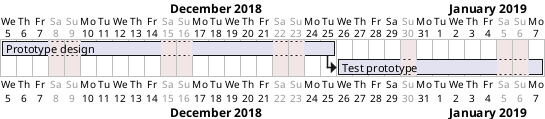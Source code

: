 {
  "sha1": "9bskmwq2ge2alnvf801etrhueg14zby",
  "insertion": {
    "when": "2024-05-30T20:48:21.646Z",
    "url": "https://github.com/plantuml/plantuml/issues/154",
    "user": "plantuml@gmail.com"
  }
}
@startgantt
Project starts the 5th of december 2018
saturday are closed
sunday are closed
2018/12/29 is opened
[Prototype design] lasts 3 weeks
[Test prototype] starts at [Prototype design]'s end and lasts 2 weeks
@endgantt
